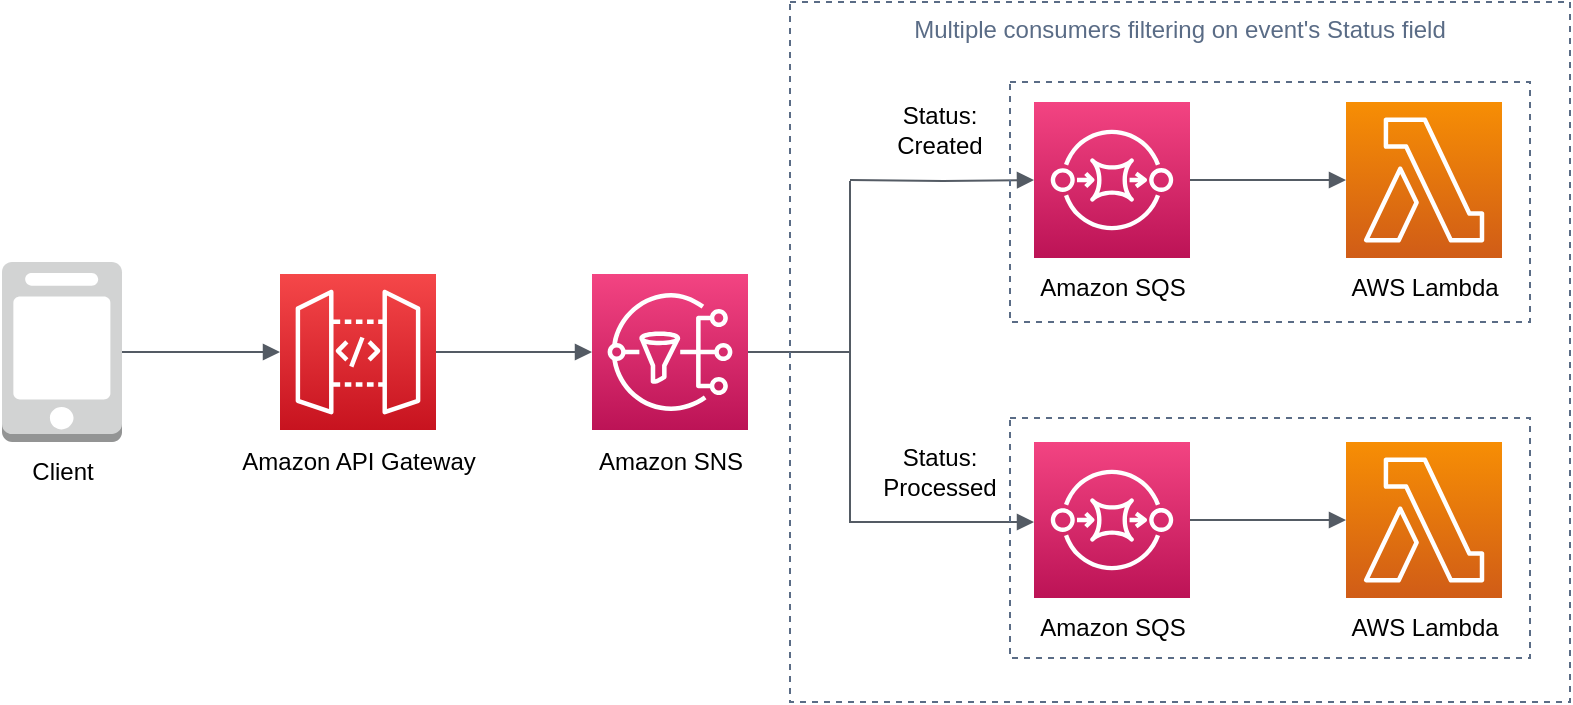 <mxfile version="14.7.6" type="device"><diagram id="rWzZkIxivO_sf78wS4mH" name="Page-1"><mxGraphModel dx="474" dy="274" grid="1" gridSize="10" guides="1" tooltips="1" connect="1" arrows="1" fold="1" page="1" pageScale="1" pageWidth="827" pageHeight="1169" math="0" shadow="0"><root><mxCell id="0"/><mxCell id="1" parent="0"/><mxCell id="mzKMlRzgla3PjWPXT3hk-62" value="" style="edgeStyle=orthogonalEdgeStyle;html=1;endArrow=block;elbow=vertical;startArrow=none;endFill=1;strokeColor=#545B64;rounded=0;exitX=1;exitY=0.5;exitDx=0;exitDy=0;exitPerimeter=0;entryX=0;entryY=0.5;entryDx=0;entryDy=0;entryPerimeter=0;" parent="1" source="H_PMIOhw8RqvIhhQ3gjr-3" edge="1"><mxGeometry width="100" relative="1" as="geometry"><mxPoint x="285" y="176" as="sourcePoint"/><mxPoint x="331" y="185" as="targetPoint"/><Array as="points"/></mxGeometry></mxCell><mxCell id="H_PMIOhw8RqvIhhQ3gjr-1" value="" style="outlineConnect=0;dashed=0;verticalLabelPosition=bottom;verticalAlign=top;align=center;html=1;shape=mxgraph.aws3.mobile_client;fillColor=#D2D3D3;gradientColor=none;" parent="1" vertex="1"><mxGeometry x="36" y="140" width="60" height="90" as="geometry"/></mxCell><mxCell id="H_PMIOhw8RqvIhhQ3gjr-3" value="" style="points=[[0,0,0],[0.25,0,0],[0.5,0,0],[0.75,0,0],[1,0,0],[0,1,0],[0.25,1,0],[0.5,1,0],[0.75,1,0],[1,1,0],[0,0.25,0],[0,0.5,0],[0,0.75,0],[1,0.25,0],[1,0.5,0],[1,0.75,0]];outlineConnect=0;fontColor=#232F3E;gradientColor=#F54749;gradientDirection=north;fillColor=#C7131F;strokeColor=#ffffff;dashed=0;verticalLabelPosition=bottom;verticalAlign=top;align=center;html=1;fontSize=12;fontStyle=0;aspect=fixed;shape=mxgraph.aws4.resourceIcon;resIcon=mxgraph.aws4.api_gateway;" parent="1" vertex="1"><mxGeometry x="175" y="146" width="78" height="78" as="geometry"/></mxCell><mxCell id="H_PMIOhw8RqvIhhQ3gjr-4" value="" style="points=[[0,0,0],[0.25,0,0],[0.5,0,0],[0.75,0,0],[1,0,0],[0,1,0],[0.25,1,0],[0.5,1,0],[0.75,1,0],[1,1,0],[0,0.25,0],[0,0.5,0],[0,0.75,0],[1,0.25,0],[1,0.5,0],[1,0.75,0]];outlineConnect=0;fontColor=#232F3E;gradientColor=#F78E04;gradientDirection=north;fillColor=#D05C17;strokeColor=#ffffff;dashed=0;verticalLabelPosition=bottom;verticalAlign=top;align=center;html=1;fontSize=12;fontStyle=0;aspect=fixed;shape=mxgraph.aws4.resourceIcon;resIcon=mxgraph.aws4.lambda;" parent="1" vertex="1"><mxGeometry x="708" y="60" width="78" height="78" as="geometry"/></mxCell><mxCell id="H_PMIOhw8RqvIhhQ3gjr-5" value="" style="points=[[0,0,0],[0.25,0,0],[0.5,0,0],[0.75,0,0],[1,0,0],[0,1,0],[0.25,1,0],[0.5,1,0],[0.75,1,0],[1,1,0],[0,0.25,0],[0,0.5,0],[0,0.75,0],[1,0.25,0],[1,0.5,0],[1,0.75,0]];outlineConnect=0;fontColor=#232F3E;gradientColor=#F34482;gradientDirection=north;fillColor=#BC1356;strokeColor=#ffffff;dashed=0;verticalLabelPosition=bottom;verticalAlign=top;align=center;html=1;fontSize=12;fontStyle=0;aspect=fixed;shape=mxgraph.aws4.resourceIcon;resIcon=mxgraph.aws4.sqs;" parent="1" vertex="1"><mxGeometry x="552" y="60" width="78" height="78" as="geometry"/></mxCell><mxCell id="H_PMIOhw8RqvIhhQ3gjr-10" value="" style="edgeStyle=orthogonalEdgeStyle;html=1;endArrow=none;elbow=vertical;startArrow=none;endFill=0;strokeColor=#545B64;rounded=0;exitX=1;exitY=0.5;exitDx=0;exitDy=0;exitPerimeter=0;" parent="1" edge="1"><mxGeometry width="100" relative="1" as="geometry"><mxPoint x="409" y="185" as="sourcePoint"/><mxPoint x="460" y="185" as="targetPoint"/><Array as="points"/></mxGeometry></mxCell><mxCell id="H_PMIOhw8RqvIhhQ3gjr-14" value="" style="edgeStyle=orthogonalEdgeStyle;html=1;endArrow=block;elbow=vertical;startArrow=none;endFill=1;strokeColor=#545B64;rounded=0;exitX=1;exitY=0.5;exitDx=0;exitDy=0;exitPerimeter=0;entryX=0;entryY=0.5;entryDx=0;entryDy=0;entryPerimeter=0;" parent="1" source="H_PMIOhw8RqvIhhQ3gjr-1" target="H_PMIOhw8RqvIhhQ3gjr-3" edge="1"><mxGeometry width="100" relative="1" as="geometry"><mxPoint x="114" y="256" as="sourcePoint"/><mxPoint x="115" y="266" as="targetPoint"/><Array as="points"/></mxGeometry></mxCell><mxCell id="H_PMIOhw8RqvIhhQ3gjr-15" value="Client" style="text;html=1;align=center;verticalAlign=middle;resizable=0;points=[];autosize=1;" parent="1" vertex="1"><mxGeometry x="41" y="235" width="50" height="20" as="geometry"/></mxCell><mxCell id="H_PMIOhw8RqvIhhQ3gjr-16" value="Amazon API Gateway" style="text;html=1;align=center;verticalAlign=middle;resizable=0;points=[];autosize=1;" parent="1" vertex="1"><mxGeometry x="149" y="230" width="130" height="20" as="geometry"/></mxCell><mxCell id="H_PMIOhw8RqvIhhQ3gjr-21" value="AWS Lambda" style="text;html=1;align=center;verticalAlign=middle;resizable=0;points=[];autosize=1;" parent="1" vertex="1"><mxGeometry x="702" y="143" width="90" height="20" as="geometry"/></mxCell><mxCell id="c3myZoLvC7Sd_PYZ3s_C-1" value="" style="points=[[0,0,0],[0.25,0,0],[0.5,0,0],[0.75,0,0],[1,0,0],[0,1,0],[0.25,1,0],[0.5,1,0],[0.75,1,0],[1,1,0],[0,0.25,0],[0,0.5,0],[0,0.75,0],[1,0.25,0],[1,0.5,0],[1,0.75,0]];outlineConnect=0;fontColor=#232F3E;gradientColor=#F34482;gradientDirection=north;fillColor=#BC1356;strokeColor=#ffffff;dashed=0;verticalLabelPosition=bottom;verticalAlign=top;align=center;html=1;fontSize=12;fontStyle=0;aspect=fixed;shape=mxgraph.aws4.resourceIcon;resIcon=mxgraph.aws4.sns;" parent="1" vertex="1"><mxGeometry x="331" y="146" width="78" height="78" as="geometry"/></mxCell><mxCell id="c3myZoLvC7Sd_PYZ3s_C-2" value="Amazon SNS" style="text;html=1;align=center;verticalAlign=middle;resizable=0;points=[];autosize=1;" parent="1" vertex="1"><mxGeometry x="325" y="230" width="90" height="20" as="geometry"/></mxCell><mxCell id="c3myZoLvC7Sd_PYZ3s_C-4" value="" style="edgeStyle=orthogonalEdgeStyle;html=1;endArrow=block;elbow=vertical;startArrow=none;endFill=1;strokeColor=#545B64;rounded=0;exitX=1;exitY=0.5;exitDx=0;exitDy=0;exitPerimeter=0;entryX=0;entryY=0.5;entryDx=0;entryDy=0;entryPerimeter=0;" parent="1" source="H_PMIOhw8RqvIhhQ3gjr-5" target="H_PMIOhw8RqvIhhQ3gjr-4" edge="1"><mxGeometry width="100" relative="1" as="geometry"><mxPoint x="484" y="-31" as="sourcePoint"/><mxPoint x="561" y="-31" as="targetPoint"/><Array as="points"/></mxGeometry></mxCell><mxCell id="c3myZoLvC7Sd_PYZ3s_C-5" value="" style="points=[[0,0,0],[0.25,0,0],[0.5,0,0],[0.75,0,0],[1,0,0],[0,1,0],[0.25,1,0],[0.5,1,0],[0.75,1,0],[1,1,0],[0,0.25,0],[0,0.5,0],[0,0.75,0],[1,0.25,0],[1,0.5,0],[1,0.75,0]];outlineConnect=0;fontColor=#232F3E;gradientColor=#F78E04;gradientDirection=north;fillColor=#D05C17;strokeColor=#ffffff;dashed=0;verticalLabelPosition=bottom;verticalAlign=top;align=center;html=1;fontSize=12;fontStyle=0;aspect=fixed;shape=mxgraph.aws4.resourceIcon;resIcon=mxgraph.aws4.lambda;" parent="1" vertex="1"><mxGeometry x="708" y="230" width="78" height="78" as="geometry"/></mxCell><mxCell id="c3myZoLvC7Sd_PYZ3s_C-6" value="" style="points=[[0,0,0],[0.25,0,0],[0.5,0,0],[0.75,0,0],[1,0,0],[0,1,0],[0.25,1,0],[0.5,1,0],[0.75,1,0],[1,1,0],[0,0.25,0],[0,0.5,0],[0,0.75,0],[1,0.25,0],[1,0.5,0],[1,0.75,0]];outlineConnect=0;fontColor=#232F3E;gradientColor=#F34482;gradientDirection=north;fillColor=#BC1356;strokeColor=#ffffff;dashed=0;verticalLabelPosition=bottom;verticalAlign=top;align=center;html=1;fontSize=12;fontStyle=0;aspect=fixed;shape=mxgraph.aws4.resourceIcon;resIcon=mxgraph.aws4.sqs;" parent="1" vertex="1"><mxGeometry x="552" y="230" width="78" height="78" as="geometry"/></mxCell><mxCell id="c3myZoLvC7Sd_PYZ3s_C-7" value="AWS Lambda" style="text;html=1;align=center;verticalAlign=middle;resizable=0;points=[];autosize=1;" parent="1" vertex="1"><mxGeometry x="702" y="313" width="90" height="20" as="geometry"/></mxCell><mxCell id="c3myZoLvC7Sd_PYZ3s_C-9" value="" style="edgeStyle=orthogonalEdgeStyle;html=1;endArrow=block;elbow=vertical;startArrow=none;endFill=1;strokeColor=#545B64;rounded=0;exitX=1;exitY=0.5;exitDx=0;exitDy=0;exitPerimeter=0;entryX=0;entryY=0.5;entryDx=0;entryDy=0;entryPerimeter=0;" parent="1" source="c3myZoLvC7Sd_PYZ3s_C-6" target="c3myZoLvC7Sd_PYZ3s_C-5" edge="1"><mxGeometry width="100" relative="1" as="geometry"><mxPoint x="484" y="139" as="sourcePoint"/><mxPoint x="561" y="139" as="targetPoint"/><Array as="points"/></mxGeometry></mxCell><mxCell id="c3myZoLvC7Sd_PYZ3s_C-10" value="" style="edgeStyle=orthogonalEdgeStyle;html=1;endArrow=block;elbow=vertical;startArrow=none;endFill=1;strokeColor=#545B64;rounded=0;entryX=0;entryY=0.5;entryDx=0;entryDy=0;entryPerimeter=0;" parent="1" target="H_PMIOhw8RqvIhhQ3gjr-5" edge="1"><mxGeometry width="100" relative="1" as="geometry"><mxPoint x="460" y="99" as="sourcePoint"/><mxPoint x="536" y="120" as="targetPoint"/><Array as="points"/></mxGeometry></mxCell><mxCell id="c3myZoLvC7Sd_PYZ3s_C-11" value="" style="edgeStyle=orthogonalEdgeStyle;html=1;endArrow=block;elbow=vertical;startArrow=none;endFill=1;strokeColor=#545B64;rounded=0;" parent="1" edge="1"><mxGeometry width="100" relative="1" as="geometry"><mxPoint x="460" y="270" as="sourcePoint"/><mxPoint x="552" y="270.0" as="targetPoint"/><Array as="points"/></mxGeometry></mxCell><mxCell id="c3myZoLvC7Sd_PYZ3s_C-12" value="" style="edgeStyle=orthogonalEdgeStyle;html=1;endArrow=none;elbow=vertical;startArrow=none;endFill=0;strokeColor=#545B64;rounded=0;" parent="1" edge="1"><mxGeometry width="100" relative="1" as="geometry"><mxPoint x="460" y="99.5" as="sourcePoint"/><mxPoint x="460" y="270.5" as="targetPoint"/><Array as="points"/></mxGeometry></mxCell><mxCell id="c3myZoLvC7Sd_PYZ3s_C-13" value="Amazon SQS" style="text;html=1;align=center;verticalAlign=middle;resizable=0;points=[];autosize=1;" parent="1" vertex="1"><mxGeometry x="546" y="143" width="90" height="20" as="geometry"/></mxCell><mxCell id="c3myZoLvC7Sd_PYZ3s_C-14" value="Amazon SQS" style="text;html=1;align=center;verticalAlign=middle;resizable=0;points=[];autosize=1;" parent="1" vertex="1"><mxGeometry x="546" y="313" width="90" height="20" as="geometry"/></mxCell><mxCell id="c3myZoLvC7Sd_PYZ3s_C-16" value="Status: &lt;br&gt;Processed" style="text;html=1;strokeColor=none;fillColor=none;align=center;verticalAlign=middle;whiteSpace=wrap;rounded=0;" parent="1" vertex="1"><mxGeometry x="450" y="235" width="110" height="20" as="geometry"/></mxCell><mxCell id="c3myZoLvC7Sd_PYZ3s_C-17" value="Status: &lt;br&gt;Created" style="text;html=1;strokeColor=none;fillColor=none;align=center;verticalAlign=middle;whiteSpace=wrap;rounded=0;" parent="1" vertex="1"><mxGeometry x="477" y="64" width="56" height="20" as="geometry"/></mxCell><mxCell id="c3myZoLvC7Sd_PYZ3s_C-18" value="Multiple consumers filtering on event's Status field" style="fillColor=none;strokeColor=#5A6C86;dashed=1;verticalAlign=top;fontStyle=0;fontColor=#5A6C86;" parent="1" vertex="1"><mxGeometry x="430" y="10" width="390" height="350" as="geometry"/></mxCell><mxCell id="c3myZoLvC7Sd_PYZ3s_C-19" value="" style="fillColor=none;strokeColor=#5A6C86;dashed=1;verticalAlign=top;fontStyle=0;fontColor=#5A6C86;" parent="1" vertex="1"><mxGeometry x="540" y="50" width="260" height="120" as="geometry"/></mxCell><mxCell id="c3myZoLvC7Sd_PYZ3s_C-20" value="" style="fillColor=none;strokeColor=#5A6C86;dashed=1;verticalAlign=top;fontStyle=0;fontColor=#5A6C86;" parent="1" vertex="1"><mxGeometry x="540" y="218" width="260" height="120" as="geometry"/></mxCell></root></mxGraphModel></diagram></mxfile>